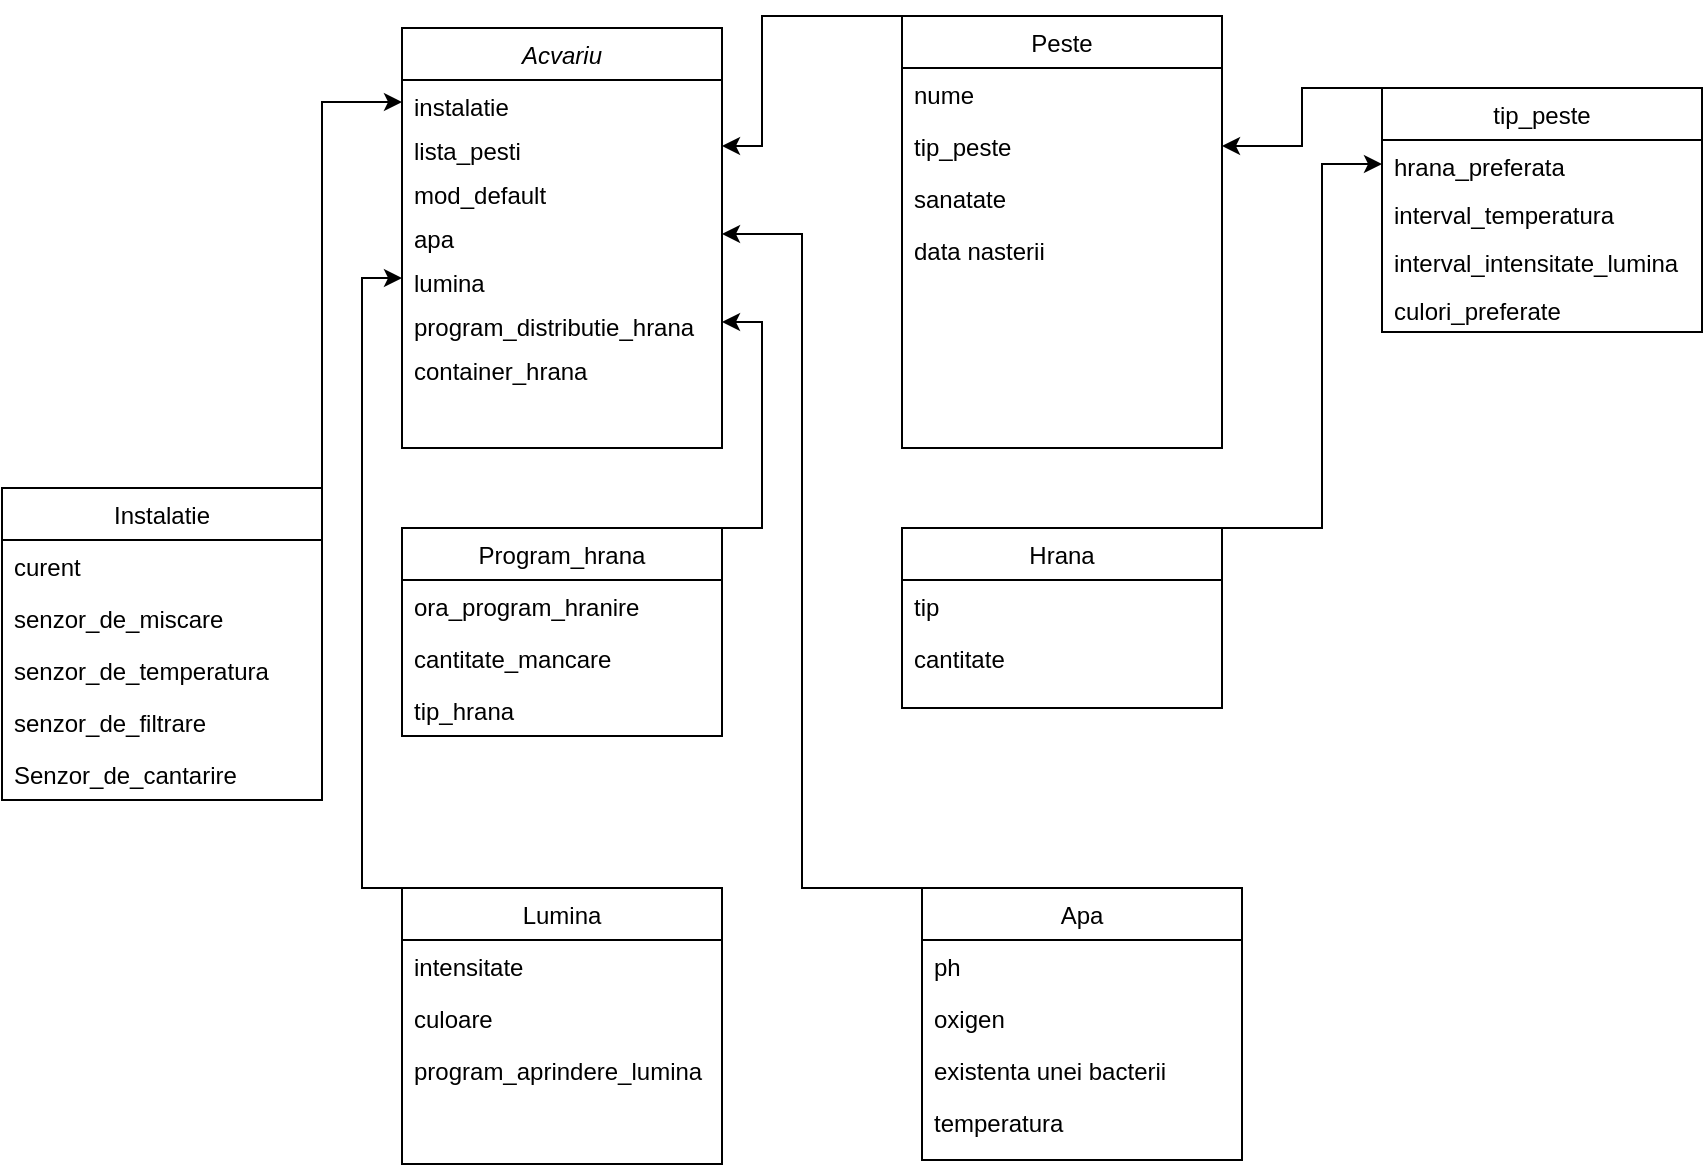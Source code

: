<mxfile version="15.7.3" type="google"><diagram id="C5RBs43oDa-KdzZeNtuy" name="Page-1"><mxGraphModel dx="946" dy="673" grid="1" gridSize="10" guides="1" tooltips="1" connect="1" arrows="1" fold="1" page="1" pageScale="1" pageWidth="827" pageHeight="1169" math="0" shadow="0"><root><mxCell id="WIyWlLk6GJQsqaUBKTNV-0"/><mxCell id="WIyWlLk6GJQsqaUBKTNV-1" parent="WIyWlLk6GJQsqaUBKTNV-0"/><mxCell id="zkfFHV4jXpPFQw0GAbJ--0" value="Acvariu" style="swimlane;fontStyle=2;align=center;verticalAlign=top;childLayout=stackLayout;horizontal=1;startSize=26;horizontalStack=0;resizeParent=1;resizeLast=0;collapsible=1;marginBottom=0;rounded=0;shadow=0;strokeWidth=1;" parent="WIyWlLk6GJQsqaUBKTNV-1" vertex="1"><mxGeometry x="220" y="70" width="160" height="210" as="geometry"><mxRectangle x="230" y="140" width="160" height="26" as="alternateBounds"/></mxGeometry></mxCell><mxCell id="OWkXql3GmL8MkUC_UrSi-2" value="instalatie" style="text;align=left;verticalAlign=top;spacingLeft=4;spacingRight=4;overflow=hidden;rotatable=0;points=[[0,0.5],[1,0.5]];portConstraint=eastwest;rounded=0;shadow=0;html=0;" vertex="1" parent="zkfFHV4jXpPFQw0GAbJ--0"><mxGeometry y="26" width="160" height="22" as="geometry"/></mxCell><mxCell id="OWkXql3GmL8MkUC_UrSi-50" value="lista_pesti " style="text;align=left;verticalAlign=top;spacingLeft=4;spacingRight=4;overflow=hidden;rotatable=0;points=[[0,0.5],[1,0.5]];portConstraint=eastwest;rounded=0;shadow=0;html=0;" vertex="1" parent="zkfFHV4jXpPFQw0GAbJ--0"><mxGeometry y="48" width="160" height="22" as="geometry"/></mxCell><mxCell id="OWkXql3GmL8MkUC_UrSi-3" value="mod_default" style="text;align=left;verticalAlign=top;spacingLeft=4;spacingRight=4;overflow=hidden;rotatable=0;points=[[0,0.5],[1,0.5]];portConstraint=eastwest;rounded=0;shadow=0;html=0;" vertex="1" parent="zkfFHV4jXpPFQw0GAbJ--0"><mxGeometry y="70" width="160" height="22" as="geometry"/></mxCell><mxCell id="OWkXql3GmL8MkUC_UrSi-1" value="apa" style="text;align=left;verticalAlign=top;spacingLeft=4;spacingRight=4;overflow=hidden;rotatable=0;points=[[0,0.5],[1,0.5]];portConstraint=eastwest;rounded=0;shadow=0;html=0;" vertex="1" parent="zkfFHV4jXpPFQw0GAbJ--0"><mxGeometry y="92" width="160" height="22" as="geometry"/></mxCell><mxCell id="OWkXql3GmL8MkUC_UrSi-39" value="lumina" style="text;align=left;verticalAlign=top;spacingLeft=4;spacingRight=4;overflow=hidden;rotatable=0;points=[[0,0.5],[1,0.5]];portConstraint=eastwest;rounded=0;shadow=0;html=0;" vertex="1" parent="zkfFHV4jXpPFQw0GAbJ--0"><mxGeometry y="114" width="160" height="22" as="geometry"/></mxCell><mxCell id="OWkXql3GmL8MkUC_UrSi-11" value="program_distributie_hrana" style="text;align=left;verticalAlign=top;spacingLeft=4;spacingRight=4;overflow=hidden;rotatable=0;points=[[0,0.5],[1,0.5]];portConstraint=eastwest;rounded=0;shadow=0;html=0;" vertex="1" parent="zkfFHV4jXpPFQw0GAbJ--0"><mxGeometry y="136" width="160" height="22" as="geometry"/></mxCell><mxCell id="OWkXql3GmL8MkUC_UrSi-53" value="container_hrana" style="text;align=left;verticalAlign=top;spacingLeft=4;spacingRight=4;overflow=hidden;rotatable=0;points=[[0,0.5],[1,0.5]];portConstraint=eastwest;rounded=0;shadow=0;html=0;" vertex="1" parent="zkfFHV4jXpPFQw0GAbJ--0"><mxGeometry y="158" width="160" height="22" as="geometry"/></mxCell><mxCell id="OWkXql3GmL8MkUC_UrSi-52" style="edgeStyle=none;rounded=0;orthogonalLoop=1;jettySize=auto;html=1;exitX=0;exitY=0;exitDx=0;exitDy=0;entryX=0;entryY=0.5;entryDx=0;entryDy=0;" edge="1" parent="WIyWlLk6GJQsqaUBKTNV-1" source="zkfFHV4jXpPFQw0GAbJ--6" target="OWkXql3GmL8MkUC_UrSi-39"><mxGeometry relative="1" as="geometry"><Array as="points"><mxPoint x="200" y="500"/><mxPoint x="200" y="195"/></Array></mxGeometry></mxCell><mxCell id="zkfFHV4jXpPFQw0GAbJ--6" value="Lumina" style="swimlane;fontStyle=0;align=center;verticalAlign=top;childLayout=stackLayout;horizontal=1;startSize=26;horizontalStack=0;resizeParent=1;resizeLast=0;collapsible=1;marginBottom=0;rounded=0;shadow=0;strokeWidth=1;" parent="WIyWlLk6GJQsqaUBKTNV-1" vertex="1"><mxGeometry x="220" y="500" width="160" height="138" as="geometry"><mxRectangle x="130" y="380" width="160" height="26" as="alternateBounds"/></mxGeometry></mxCell><mxCell id="zkfFHV4jXpPFQw0GAbJ--7" value="intensitate" style="text;align=left;verticalAlign=top;spacingLeft=4;spacingRight=4;overflow=hidden;rotatable=0;points=[[0,0.5],[1,0.5]];portConstraint=eastwest;" parent="zkfFHV4jXpPFQw0GAbJ--6" vertex="1"><mxGeometry y="26" width="160" height="26" as="geometry"/></mxCell><mxCell id="OWkXql3GmL8MkUC_UrSi-21" value="culoare" style="text;align=left;verticalAlign=top;spacingLeft=4;spacingRight=4;overflow=hidden;rotatable=0;points=[[0,0.5],[1,0.5]];portConstraint=eastwest;" vertex="1" parent="zkfFHV4jXpPFQw0GAbJ--6"><mxGeometry y="52" width="160" height="26" as="geometry"/></mxCell><mxCell id="OWkXql3GmL8MkUC_UrSi-22" value="program_aprindere_lumina" style="text;align=left;verticalAlign=top;spacingLeft=4;spacingRight=4;overflow=hidden;rotatable=0;points=[[0,0.5],[1,0.5]];portConstraint=eastwest;" vertex="1" parent="zkfFHV4jXpPFQw0GAbJ--6"><mxGeometry y="78" width="160" height="26" as="geometry"/></mxCell><mxCell id="OWkXql3GmL8MkUC_UrSi-49" style="edgeStyle=none;rounded=0;orthogonalLoop=1;jettySize=auto;html=1;exitX=0;exitY=0;exitDx=0;exitDy=0;entryX=1;entryY=0.5;entryDx=0;entryDy=0;" edge="1" parent="WIyWlLk6GJQsqaUBKTNV-1" source="zkfFHV4jXpPFQw0GAbJ--13" target="OWkXql3GmL8MkUC_UrSi-1"><mxGeometry relative="1" as="geometry"><Array as="points"><mxPoint x="420" y="500"/><mxPoint x="420" y="173"/></Array></mxGeometry></mxCell><mxCell id="zkfFHV4jXpPFQw0GAbJ--13" value="Apa" style="swimlane;fontStyle=0;align=center;verticalAlign=top;childLayout=stackLayout;horizontal=1;startSize=26;horizontalStack=0;resizeParent=1;resizeLast=0;collapsible=1;marginBottom=0;rounded=0;shadow=0;strokeWidth=1;" parent="WIyWlLk6GJQsqaUBKTNV-1" vertex="1"><mxGeometry x="480" y="500" width="160" height="136" as="geometry"><mxRectangle x="340" y="380" width="170" height="26" as="alternateBounds"/></mxGeometry></mxCell><mxCell id="zkfFHV4jXpPFQw0GAbJ--14" value="ph" style="text;align=left;verticalAlign=top;spacingLeft=4;spacingRight=4;overflow=hidden;rotatable=0;points=[[0,0.5],[1,0.5]];portConstraint=eastwest;" parent="zkfFHV4jXpPFQw0GAbJ--13" vertex="1"><mxGeometry y="26" width="160" height="26" as="geometry"/></mxCell><mxCell id="OWkXql3GmL8MkUC_UrSi-18" value="oxigen" style="text;align=left;verticalAlign=top;spacingLeft=4;spacingRight=4;overflow=hidden;rotatable=0;points=[[0,0.5],[1,0.5]];portConstraint=eastwest;" vertex="1" parent="zkfFHV4jXpPFQw0GAbJ--13"><mxGeometry y="52" width="160" height="26" as="geometry"/></mxCell><mxCell id="OWkXql3GmL8MkUC_UrSi-19" value="existenta unei bacterii" style="text;align=left;verticalAlign=top;spacingLeft=4;spacingRight=4;overflow=hidden;rotatable=0;points=[[0,0.5],[1,0.5]];portConstraint=eastwest;" vertex="1" parent="zkfFHV4jXpPFQw0GAbJ--13"><mxGeometry y="78" width="160" height="26" as="geometry"/></mxCell><mxCell id="OWkXql3GmL8MkUC_UrSi-20" value="temperatura" style="text;align=left;verticalAlign=top;spacingLeft=4;spacingRight=4;overflow=hidden;rotatable=0;points=[[0,0.5],[1,0.5]];portConstraint=eastwest;" vertex="1" parent="zkfFHV4jXpPFQw0GAbJ--13"><mxGeometry y="104" width="160" height="26" as="geometry"/></mxCell><mxCell id="OWkXql3GmL8MkUC_UrSi-51" style="edgeStyle=none;rounded=0;orthogonalLoop=1;jettySize=auto;html=1;exitX=0;exitY=0;exitDx=0;exitDy=0;entryX=1;entryY=0.5;entryDx=0;entryDy=0;" edge="1" parent="WIyWlLk6GJQsqaUBKTNV-1" source="zkfFHV4jXpPFQw0GAbJ--17" target="OWkXql3GmL8MkUC_UrSi-50"><mxGeometry relative="1" as="geometry"><Array as="points"><mxPoint x="400" y="64"/><mxPoint x="400" y="129"/></Array></mxGeometry></mxCell><mxCell id="zkfFHV4jXpPFQw0GAbJ--17" value="Peste" style="swimlane;fontStyle=0;align=center;verticalAlign=top;childLayout=stackLayout;horizontal=1;startSize=26;horizontalStack=0;resizeParent=1;resizeLast=0;collapsible=1;marginBottom=0;rounded=0;shadow=0;strokeWidth=1;" parent="WIyWlLk6GJQsqaUBKTNV-1" vertex="1"><mxGeometry x="470" y="64" width="160" height="216" as="geometry"><mxRectangle x="550" y="140" width="160" height="26" as="alternateBounds"/></mxGeometry></mxCell><mxCell id="zkfFHV4jXpPFQw0GAbJ--18" value="nume" style="text;align=left;verticalAlign=top;spacingLeft=4;spacingRight=4;overflow=hidden;rotatable=0;points=[[0,0.5],[1,0.5]];portConstraint=eastwest;" parent="zkfFHV4jXpPFQw0GAbJ--17" vertex="1"><mxGeometry y="26" width="160" height="26" as="geometry"/></mxCell><mxCell id="zkfFHV4jXpPFQw0GAbJ--19" value="tip_peste" style="text;align=left;verticalAlign=top;spacingLeft=4;spacingRight=4;overflow=hidden;rotatable=0;points=[[0,0.5],[1,0.5]];portConstraint=eastwest;rounded=0;shadow=0;html=0;" parent="zkfFHV4jXpPFQw0GAbJ--17" vertex="1"><mxGeometry y="52" width="160" height="26" as="geometry"/></mxCell><mxCell id="zkfFHV4jXpPFQw0GAbJ--20" value="sanatate" style="text;align=left;verticalAlign=top;spacingLeft=4;spacingRight=4;overflow=hidden;rotatable=0;points=[[0,0.5],[1,0.5]];portConstraint=eastwest;rounded=0;shadow=0;html=0;" parent="zkfFHV4jXpPFQw0GAbJ--17" vertex="1"><mxGeometry y="78" width="160" height="26" as="geometry"/></mxCell><mxCell id="zkfFHV4jXpPFQw0GAbJ--21" value="data nasterii" style="text;align=left;verticalAlign=top;spacingLeft=4;spacingRight=4;overflow=hidden;rotatable=0;points=[[0,0.5],[1,0.5]];portConstraint=eastwest;rounded=0;shadow=0;html=0;" parent="zkfFHV4jXpPFQw0GAbJ--17" vertex="1"><mxGeometry y="104" width="160" height="26" as="geometry"/></mxCell><mxCell id="OWkXql3GmL8MkUC_UrSi-36" style="edgeStyle=none;rounded=0;orthogonalLoop=1;jettySize=auto;html=1;exitX=0;exitY=0;exitDx=0;exitDy=0;entryX=1;entryY=0.5;entryDx=0;entryDy=0;" edge="1" parent="WIyWlLk6GJQsqaUBKTNV-1" source="OWkXql3GmL8MkUC_UrSi-12" target="zkfFHV4jXpPFQw0GAbJ--19"><mxGeometry relative="1" as="geometry"><Array as="points"><mxPoint x="670" y="100"/><mxPoint x="670" y="129"/></Array></mxGeometry></mxCell><mxCell id="OWkXql3GmL8MkUC_UrSi-12" value="tip_peste" style="swimlane;fontStyle=0;align=center;verticalAlign=top;childLayout=stackLayout;horizontal=1;startSize=26;horizontalStack=0;resizeParent=1;resizeLast=0;collapsible=1;marginBottom=0;rounded=0;shadow=0;strokeWidth=1;" vertex="1" parent="WIyWlLk6GJQsqaUBKTNV-1"><mxGeometry x="710" y="100" width="160" height="122" as="geometry"><mxRectangle x="340" y="380" width="170" height="26" as="alternateBounds"/></mxGeometry></mxCell><mxCell id="OWkXql3GmL8MkUC_UrSi-13" value="hrana_preferata" style="text;align=left;verticalAlign=top;spacingLeft=4;spacingRight=4;overflow=hidden;rotatable=0;points=[[0,0.5],[1,0.5]];portConstraint=eastwest;" vertex="1" parent="OWkXql3GmL8MkUC_UrSi-12"><mxGeometry y="26" width="160" height="24" as="geometry"/></mxCell><mxCell id="OWkXql3GmL8MkUC_UrSi-15" value="interval_temperatura" style="text;align=left;verticalAlign=top;spacingLeft=4;spacingRight=4;overflow=hidden;rotatable=0;points=[[0,0.5],[1,0.5]];portConstraint=eastwest;" vertex="1" parent="OWkXql3GmL8MkUC_UrSi-12"><mxGeometry y="50" width="160" height="24" as="geometry"/></mxCell><mxCell id="OWkXql3GmL8MkUC_UrSi-16" value="interval_intensitate_lumina" style="text;align=left;verticalAlign=top;spacingLeft=4;spacingRight=4;overflow=hidden;rotatable=0;points=[[0,0.5],[1,0.5]];portConstraint=eastwest;" vertex="1" parent="OWkXql3GmL8MkUC_UrSi-12"><mxGeometry y="74" width="160" height="24" as="geometry"/></mxCell><mxCell id="OWkXql3GmL8MkUC_UrSi-17" value="culori_preferate" style="text;align=left;verticalAlign=top;spacingLeft=4;spacingRight=4;overflow=hidden;rotatable=0;points=[[0,0.5],[1,0.5]];portConstraint=eastwest;" vertex="1" parent="OWkXql3GmL8MkUC_UrSi-12"><mxGeometry y="98" width="160" height="24" as="geometry"/></mxCell><mxCell id="OWkXql3GmL8MkUC_UrSi-37" style="edgeStyle=none;rounded=0;orthogonalLoop=1;jettySize=auto;html=1;exitX=1;exitY=0;exitDx=0;exitDy=0;entryX=1;entryY=0;entryDx=0;entryDy=0;" edge="1" parent="WIyWlLk6GJQsqaUBKTNV-1" source="OWkXql3GmL8MkUC_UrSi-23" target="OWkXql3GmL8MkUC_UrSi-23"><mxGeometry relative="1" as="geometry"><mxPoint x="410" y="300" as="targetPoint"/></mxGeometry></mxCell><mxCell id="OWkXql3GmL8MkUC_UrSi-38" style="edgeStyle=none;rounded=0;orthogonalLoop=1;jettySize=auto;html=1;exitX=1;exitY=0;exitDx=0;exitDy=0;entryX=0;entryY=0.5;entryDx=0;entryDy=0;" edge="1" parent="WIyWlLk6GJQsqaUBKTNV-1" source="OWkXql3GmL8MkUC_UrSi-23" target="OWkXql3GmL8MkUC_UrSi-2"><mxGeometry relative="1" as="geometry"><Array as="points"><mxPoint x="180" y="107"/></Array></mxGeometry></mxCell><mxCell id="OWkXql3GmL8MkUC_UrSi-23" value="Instalatie" style="swimlane;fontStyle=0;align=center;verticalAlign=top;childLayout=stackLayout;horizontal=1;startSize=26;horizontalStack=0;resizeParent=1;resizeLast=0;collapsible=1;marginBottom=0;rounded=0;shadow=0;strokeWidth=1;" vertex="1" parent="WIyWlLk6GJQsqaUBKTNV-1"><mxGeometry x="20" y="300" width="160" height="156" as="geometry"><mxRectangle x="340" y="380" width="170" height="26" as="alternateBounds"/></mxGeometry></mxCell><mxCell id="OWkXql3GmL8MkUC_UrSi-24" value="curent" style="text;align=left;verticalAlign=top;spacingLeft=4;spacingRight=4;overflow=hidden;rotatable=0;points=[[0,0.5],[1,0.5]];portConstraint=eastwest;" vertex="1" parent="OWkXql3GmL8MkUC_UrSi-23"><mxGeometry y="26" width="160" height="26" as="geometry"/></mxCell><mxCell id="OWkXql3GmL8MkUC_UrSi-25" value="senzor_de_miscare" style="text;align=left;verticalAlign=top;spacingLeft=4;spacingRight=4;overflow=hidden;rotatable=0;points=[[0,0.5],[1,0.5]];portConstraint=eastwest;" vertex="1" parent="OWkXql3GmL8MkUC_UrSi-23"><mxGeometry y="52" width="160" height="26" as="geometry"/></mxCell><mxCell id="OWkXql3GmL8MkUC_UrSi-26" value="senzor_de_temperatura" style="text;align=left;verticalAlign=top;spacingLeft=4;spacingRight=4;overflow=hidden;rotatable=0;points=[[0,0.5],[1,0.5]];portConstraint=eastwest;" vertex="1" parent="OWkXql3GmL8MkUC_UrSi-23"><mxGeometry y="78" width="160" height="26" as="geometry"/></mxCell><mxCell id="OWkXql3GmL8MkUC_UrSi-27" value="senzor_de_filtrare" style="text;align=left;verticalAlign=top;spacingLeft=4;spacingRight=4;overflow=hidden;rotatable=0;points=[[0,0.5],[1,0.5]];portConstraint=eastwest;" vertex="1" parent="OWkXql3GmL8MkUC_UrSi-23"><mxGeometry y="104" width="160" height="26" as="geometry"/></mxCell><mxCell id="OWkXql3GmL8MkUC_UrSi-28" value="Senzor_de_cantarire" style="text;align=left;verticalAlign=top;spacingLeft=4;spacingRight=4;overflow=hidden;rotatable=0;points=[[0,0.5],[1,0.5]];portConstraint=eastwest;" vertex="1" parent="OWkXql3GmL8MkUC_UrSi-23"><mxGeometry y="130" width="160" height="26" as="geometry"/></mxCell><mxCell id="OWkXql3GmL8MkUC_UrSi-35" style="edgeStyle=none;rounded=0;orthogonalLoop=1;jettySize=auto;html=1;exitX=1;exitY=0;exitDx=0;exitDy=0;entryX=0;entryY=0.5;entryDx=0;entryDy=0;" edge="1" parent="WIyWlLk6GJQsqaUBKTNV-1" source="OWkXql3GmL8MkUC_UrSi-30" target="OWkXql3GmL8MkUC_UrSi-13"><mxGeometry relative="1" as="geometry"><Array as="points"><mxPoint x="680" y="320"/><mxPoint x="680" y="138"/></Array></mxGeometry></mxCell><mxCell id="OWkXql3GmL8MkUC_UrSi-30" value="Hrana" style="swimlane;fontStyle=0;align=center;verticalAlign=top;childLayout=stackLayout;horizontal=1;startSize=26;horizontalStack=0;resizeParent=1;resizeLast=0;collapsible=1;marginBottom=0;rounded=0;shadow=0;strokeWidth=1;" vertex="1" parent="WIyWlLk6GJQsqaUBKTNV-1"><mxGeometry x="470" y="320" width="160" height="90" as="geometry"><mxRectangle x="340" y="380" width="170" height="26" as="alternateBounds"/></mxGeometry></mxCell><mxCell id="OWkXql3GmL8MkUC_UrSi-31" value="tip" style="text;align=left;verticalAlign=top;spacingLeft=4;spacingRight=4;overflow=hidden;rotatable=0;points=[[0,0.5],[1,0.5]];portConstraint=eastwest;" vertex="1" parent="OWkXql3GmL8MkUC_UrSi-30"><mxGeometry y="26" width="160" height="26" as="geometry"/></mxCell><mxCell id="OWkXql3GmL8MkUC_UrSi-32" value="cantitate" style="text;align=left;verticalAlign=top;spacingLeft=4;spacingRight=4;overflow=hidden;rotatable=0;points=[[0,0.5],[1,0.5]];portConstraint=eastwest;" vertex="1" parent="OWkXql3GmL8MkUC_UrSi-30"><mxGeometry y="52" width="160" height="26" as="geometry"/></mxCell><mxCell id="OWkXql3GmL8MkUC_UrSi-47" style="edgeStyle=none;rounded=0;orthogonalLoop=1;jettySize=auto;html=1;exitX=1;exitY=0;exitDx=0;exitDy=0;entryX=1;entryY=0.5;entryDx=0;entryDy=0;" edge="1" parent="WIyWlLk6GJQsqaUBKTNV-1" source="OWkXql3GmL8MkUC_UrSi-40" target="OWkXql3GmL8MkUC_UrSi-11"><mxGeometry relative="1" as="geometry"><Array as="points"><mxPoint x="400" y="320"/><mxPoint x="400" y="217"/></Array></mxGeometry></mxCell><mxCell id="OWkXql3GmL8MkUC_UrSi-40" value="Program_hrana" style="swimlane;fontStyle=0;align=center;verticalAlign=top;childLayout=stackLayout;horizontal=1;startSize=26;horizontalStack=0;resizeParent=1;resizeLast=0;collapsible=1;marginBottom=0;rounded=0;shadow=0;strokeWidth=1;" vertex="1" parent="WIyWlLk6GJQsqaUBKTNV-1"><mxGeometry x="220" y="320" width="160" height="104" as="geometry"><mxRectangle x="340" y="380" width="170" height="26" as="alternateBounds"/></mxGeometry></mxCell><mxCell id="OWkXql3GmL8MkUC_UrSi-41" value="ora_program_hranire" style="text;align=left;verticalAlign=top;spacingLeft=4;spacingRight=4;overflow=hidden;rotatable=0;points=[[0,0.5],[1,0.5]];portConstraint=eastwest;" vertex="1" parent="OWkXql3GmL8MkUC_UrSi-40"><mxGeometry y="26" width="160" height="26" as="geometry"/></mxCell><mxCell id="OWkXql3GmL8MkUC_UrSi-42" value="cantitate_mancare" style="text;align=left;verticalAlign=top;spacingLeft=4;spacingRight=4;overflow=hidden;rotatable=0;points=[[0,0.5],[1,0.5]];portConstraint=eastwest;" vertex="1" parent="OWkXql3GmL8MkUC_UrSi-40"><mxGeometry y="52" width="160" height="26" as="geometry"/></mxCell><mxCell id="OWkXql3GmL8MkUC_UrSi-46" value="tip_hrana" style="text;align=left;verticalAlign=top;spacingLeft=4;spacingRight=4;overflow=hidden;rotatable=0;points=[[0,0.5],[1,0.5]];portConstraint=eastwest;" vertex="1" parent="OWkXql3GmL8MkUC_UrSi-40"><mxGeometry y="78" width="160" height="26" as="geometry"/></mxCell></root></mxGraphModel></diagram></mxfile>